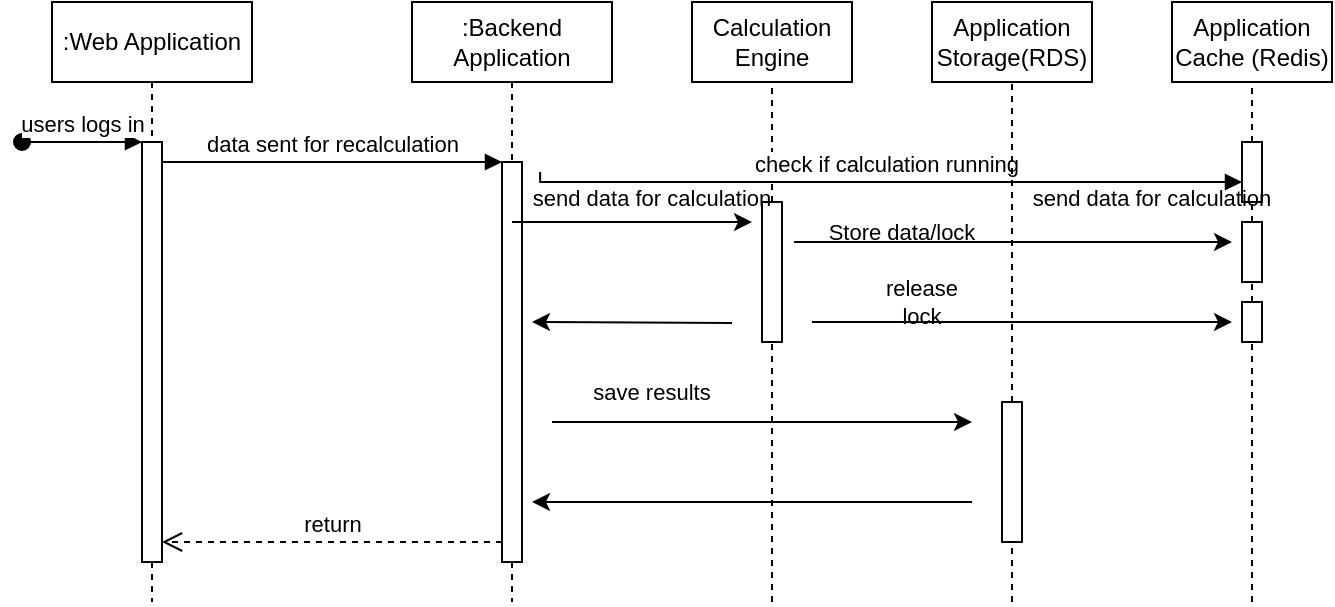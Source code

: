 <mxfile version="20.8.1" type="device"><diagram name="Page-1" id="2YBvvXClWsGukQMizWep"><mxGraphModel dx="1434" dy="782" grid="1" gridSize="10" guides="1" tooltips="1" connect="1" arrows="1" fold="1" page="1" pageScale="1" pageWidth="850" pageHeight="1100" math="0" shadow="0"><root><mxCell id="0"/><mxCell id="1" parent="0"/><mxCell id="aW0X0QS1PiBA-mKkojBQ-3" value="" style="endArrow=none;dashed=1;html=1;rounded=0;startArrow=none;" edge="1" parent="1" source="aW0X0QS1PiBA-mKkojBQ-2"><mxGeometry width="50" height="50" relative="1" as="geometry"><mxPoint x="400" y="340" as="sourcePoint"/><mxPoint x="400" y="80" as="targetPoint"/></mxGeometry></mxCell><mxCell id="aM9ryv3xv72pqoxQDRHE-1" value=":Web Application" style="shape=umlLifeline;perimeter=lifelinePerimeter;whiteSpace=wrap;html=1;container=0;dropTarget=0;collapsible=0;recursiveResize=0;outlineConnect=0;portConstraint=eastwest;newEdgeStyle={&quot;edgeStyle&quot;:&quot;elbowEdgeStyle&quot;,&quot;elbow&quot;:&quot;vertical&quot;,&quot;curved&quot;:0,&quot;rounded&quot;:0};" parent="1" vertex="1"><mxGeometry x="40" y="40" width="100" height="300" as="geometry"/></mxCell><mxCell id="aM9ryv3xv72pqoxQDRHE-2" value="" style="html=1;points=[];perimeter=orthogonalPerimeter;outlineConnect=0;targetShapes=umlLifeline;portConstraint=eastwest;newEdgeStyle={&quot;edgeStyle&quot;:&quot;elbowEdgeStyle&quot;,&quot;elbow&quot;:&quot;vertical&quot;,&quot;curved&quot;:0,&quot;rounded&quot;:0};" parent="aM9ryv3xv72pqoxQDRHE-1" vertex="1"><mxGeometry x="45" y="70" width="10" height="210" as="geometry"/></mxCell><mxCell id="aM9ryv3xv72pqoxQDRHE-3" value="users logs in " style="html=1;verticalAlign=bottom;startArrow=oval;endArrow=block;startSize=8;edgeStyle=elbowEdgeStyle;elbow=vertical;curved=0;rounded=0;" parent="aM9ryv3xv72pqoxQDRHE-1" target="aM9ryv3xv72pqoxQDRHE-2" edge="1"><mxGeometry relative="1" as="geometry"><mxPoint x="-15" y="70" as="sourcePoint"/></mxGeometry></mxCell><mxCell id="aM9ryv3xv72pqoxQDRHE-5" value=":Backend Application" style="shape=umlLifeline;perimeter=lifelinePerimeter;whiteSpace=wrap;html=1;container=0;dropTarget=0;collapsible=0;recursiveResize=0;outlineConnect=0;portConstraint=eastwest;newEdgeStyle={&quot;edgeStyle&quot;:&quot;elbowEdgeStyle&quot;,&quot;elbow&quot;:&quot;vertical&quot;,&quot;curved&quot;:0,&quot;rounded&quot;:0};" parent="1" vertex="1"><mxGeometry x="220" y="40" width="100" height="300" as="geometry"/></mxCell><mxCell id="aM9ryv3xv72pqoxQDRHE-6" value="" style="html=1;points=[];perimeter=orthogonalPerimeter;outlineConnect=0;targetShapes=umlLifeline;portConstraint=eastwest;newEdgeStyle={&quot;edgeStyle&quot;:&quot;elbowEdgeStyle&quot;,&quot;elbow&quot;:&quot;vertical&quot;,&quot;curved&quot;:0,&quot;rounded&quot;:0};" parent="aM9ryv3xv72pqoxQDRHE-5" vertex="1"><mxGeometry x="45" y="80" width="10" height="200" as="geometry"/></mxCell><mxCell id="aM9ryv3xv72pqoxQDRHE-7" value="data sent for recalculation" style="html=1;verticalAlign=bottom;endArrow=block;edgeStyle=elbowEdgeStyle;elbow=vertical;curved=0;rounded=0;" parent="1" source="aM9ryv3xv72pqoxQDRHE-2" target="aM9ryv3xv72pqoxQDRHE-6" edge="1"><mxGeometry relative="1" as="geometry"><mxPoint x="195" y="130" as="sourcePoint"/><Array as="points"><mxPoint x="180" y="120"/></Array></mxGeometry></mxCell><mxCell id="aM9ryv3xv72pqoxQDRHE-8" value="return" style="html=1;verticalAlign=bottom;endArrow=open;dashed=1;endSize=8;edgeStyle=elbowEdgeStyle;elbow=vertical;curved=0;rounded=0;" parent="1" source="aM9ryv3xv72pqoxQDRHE-6" target="aM9ryv3xv72pqoxQDRHE-2" edge="1"><mxGeometry relative="1" as="geometry"><mxPoint x="195" y="205" as="targetPoint"/><Array as="points"><mxPoint x="220" y="310"/><mxPoint x="190" y="280"/></Array></mxGeometry></mxCell><mxCell id="aM9ryv3xv72pqoxQDRHE-9" value="check if calculation running" style="html=1;verticalAlign=bottom;endArrow=block;edgeStyle=elbowEdgeStyle;elbow=vertical;curved=0;rounded=0;startArrow=none;exitX=0.171;exitY=-0.167;exitDx=0;exitDy=0;exitPerimeter=0;" parent="1" source="aW0X0QS1PiBA-mKkojBQ-11" target="aM9ryv3xv72pqoxQDRHE-4" edge="1"><mxGeometry relative="1" as="geometry"><mxPoint x="280" y="130" as="sourcePoint"/><Array as="points"><mxPoint x="510" y="130"/><mxPoint x="300" y="160"/></Array><mxPoint x="620" y="140" as="targetPoint"/></mxGeometry></mxCell><mxCell id="aW0X0QS1PiBA-mKkojBQ-1" value="Calculation Engine" style="rounded=0;whiteSpace=wrap;html=1;" vertex="1" parent="1"><mxGeometry x="360" y="40" width="80" height="40" as="geometry"/></mxCell><mxCell id="aW0X0QS1PiBA-mKkojBQ-4" value="" style="endArrow=none;dashed=1;html=1;rounded=0;" edge="1" parent="1" target="aW0X0QS1PiBA-mKkojBQ-2"><mxGeometry width="50" height="50" relative="1" as="geometry"><mxPoint x="400" y="340" as="sourcePoint"/><mxPoint x="400" y="80" as="targetPoint"/></mxGeometry></mxCell><mxCell id="aW0X0QS1PiBA-mKkojBQ-2" value="" style="html=1;points=[];perimeter=orthogonalPerimeter;outlineConnect=0;targetShapes=umlLifeline;portConstraint=eastwest;newEdgeStyle={&quot;edgeStyle&quot;:&quot;elbowEdgeStyle&quot;,&quot;elbow&quot;:&quot;vertical&quot;,&quot;curved&quot;:0,&quot;rounded&quot;:0};" vertex="1" parent="1"><mxGeometry x="395" y="140" width="10" height="70" as="geometry"/></mxCell><mxCell id="aW0X0QS1PiBA-mKkojBQ-5" value="Application Storage(RDS)" style="rounded=0;whiteSpace=wrap;html=1;" vertex="1" parent="1"><mxGeometry x="480" y="40" width="80" height="40" as="geometry"/></mxCell><mxCell id="aW0X0QS1PiBA-mKkojBQ-6" value="Application Cache (Redis)" style="rounded=0;whiteSpace=wrap;html=1;" vertex="1" parent="1"><mxGeometry x="600" y="40" width="80" height="40" as="geometry"/></mxCell><mxCell id="aW0X0QS1PiBA-mKkojBQ-8" value="" style="endArrow=none;dashed=1;html=1;rounded=0;startArrow=none;" edge="1" parent="1" source="aM9ryv3xv72pqoxQDRHE-4"><mxGeometry width="50" height="50" relative="1" as="geometry"><mxPoint x="640" y="430" as="sourcePoint"/><mxPoint x="640" y="80" as="targetPoint"/></mxGeometry></mxCell><mxCell id="aW0X0QS1PiBA-mKkojBQ-9" value="" style="endArrow=none;dashed=1;html=1;rounded=0;startArrow=none;" edge="1" parent="1" source="aW0X0QS1PiBA-mKkojBQ-15" target="aM9ryv3xv72pqoxQDRHE-4"><mxGeometry width="50" height="50" relative="1" as="geometry"><mxPoint x="640" y="430" as="sourcePoint"/><mxPoint x="640" y="80" as="targetPoint"/></mxGeometry></mxCell><mxCell id="aM9ryv3xv72pqoxQDRHE-4" value="" style="html=1;points=[];perimeter=orthogonalPerimeter;outlineConnect=0;targetShapes=umlLifeline;portConstraint=eastwest;newEdgeStyle={&quot;edgeStyle&quot;:&quot;elbowEdgeStyle&quot;,&quot;elbow&quot;:&quot;vertical&quot;,&quot;curved&quot;:0,&quot;rounded&quot;:0};" parent="1" vertex="1"><mxGeometry x="635" y="110" width="10" height="30" as="geometry"/></mxCell><mxCell id="aW0X0QS1PiBA-mKkojBQ-10" value="" style="endArrow=classic;html=1;rounded=0;" edge="1" parent="1" source="aM9ryv3xv72pqoxQDRHE-5"><mxGeometry width="50" height="50" relative="1" as="geometry"><mxPoint x="300" y="200" as="sourcePoint"/><mxPoint x="390" y="150" as="targetPoint"/></mxGeometry></mxCell><mxCell id="aW0X0QS1PiBA-mKkojBQ-12" value="" style="html=1;verticalAlign=bottom;endArrow=none;edgeStyle=elbowEdgeStyle;elbow=vertical;curved=0;rounded=0;" edge="1" parent="1" target="aW0X0QS1PiBA-mKkojBQ-11"><mxGeometry relative="1" as="geometry"><mxPoint x="280" y="130" as="sourcePoint"/><Array as="points"/><mxPoint x="635" y="130" as="targetPoint"/></mxGeometry></mxCell><mxCell id="aW0X0QS1PiBA-mKkojBQ-11" value="&lt;div style=&quot;font-size: 11px;&quot;&gt;&lt;font style=&quot;font-size: 11px;&quot;&gt;send data for calculation&lt;/font&gt;&lt;/div&gt;&lt;div style=&quot;font-size: 11px;&quot;&gt;&lt;font style=&quot;font-size: 11px;&quot;&gt;&lt;br&gt;&lt;/font&gt;&lt;/div&gt;" style="text;html=1;strokeColor=none;fillColor=none;align=center;verticalAlign=middle;whiteSpace=wrap;rounded=0;" vertex="1" parent="1"><mxGeometry x="255" y="130" width="170" height="30" as="geometry"/></mxCell><mxCell id="aW0X0QS1PiBA-mKkojBQ-13" value="" style="endArrow=classic;html=1;rounded=0;fontSize=11;" edge="1" parent="1"><mxGeometry width="50" height="50" relative="1" as="geometry"><mxPoint x="380" y="200.5" as="sourcePoint"/><mxPoint x="280" y="200" as="targetPoint"/></mxGeometry></mxCell><mxCell id="aW0X0QS1PiBA-mKkojBQ-14" value="" style="endArrow=none;dashed=1;html=1;rounded=0;fontSize=11;entryX=0.5;entryY=1;entryDx=0;entryDy=0;startArrow=none;" edge="1" parent="1" source="aW0X0QS1PiBA-mKkojBQ-25" target="aW0X0QS1PiBA-mKkojBQ-5"><mxGeometry width="50" height="50" relative="1" as="geometry"><mxPoint x="520" y="440" as="sourcePoint"/><mxPoint x="550" y="290" as="targetPoint"/></mxGeometry></mxCell><mxCell id="aW0X0QS1PiBA-mKkojBQ-16" value="" style="endArrow=none;dashed=1;html=1;rounded=0;startArrow=none;" edge="1" parent="1" source="aW0X0QS1PiBA-mKkojBQ-21" target="aW0X0QS1PiBA-mKkojBQ-15"><mxGeometry width="50" height="50" relative="1" as="geometry"><mxPoint x="640" y="430" as="sourcePoint"/><mxPoint x="640" y="140" as="targetPoint"/></mxGeometry></mxCell><mxCell id="aW0X0QS1PiBA-mKkojBQ-15" value="" style="html=1;points=[];perimeter=orthogonalPerimeter;outlineConnect=0;targetShapes=umlLifeline;portConstraint=eastwest;newEdgeStyle={&quot;edgeStyle&quot;:&quot;elbowEdgeStyle&quot;,&quot;elbow&quot;:&quot;vertical&quot;,&quot;curved&quot;:0,&quot;rounded&quot;:0};" vertex="1" parent="1"><mxGeometry x="635" y="150" width="10" height="30" as="geometry"/></mxCell><mxCell id="aW0X0QS1PiBA-mKkojBQ-17" value="" style="endArrow=classic;html=1;rounded=0;fontSize=11;exitX=0.918;exitY=1;exitDx=0;exitDy=0;exitPerimeter=0;" edge="1" parent="1" source="aW0X0QS1PiBA-mKkojBQ-11"><mxGeometry width="50" height="50" relative="1" as="geometry"><mxPoint x="400" y="420" as="sourcePoint"/><mxPoint x="630" y="160" as="targetPoint"/></mxGeometry></mxCell><mxCell id="aW0X0QS1PiBA-mKkojBQ-18" value="&lt;div style=&quot;font-size: 11px;&quot;&gt;&lt;font style=&quot;font-size: 11px;&quot;&gt;send data for calculation&lt;/font&gt;&lt;/div&gt;&lt;div style=&quot;font-size: 11px;&quot;&gt;&lt;font style=&quot;font-size: 11px;&quot;&gt;&lt;br&gt;&lt;/font&gt;&lt;/div&gt;" style="text;html=1;strokeColor=none;fillColor=none;align=center;verticalAlign=middle;whiteSpace=wrap;rounded=0;fontSize=11;" vertex="1" parent="1"><mxGeometry x="505" y="130" width="170" height="30" as="geometry"/></mxCell><mxCell id="aW0X0QS1PiBA-mKkojBQ-20" value="Store data/lock" style="text;html=1;strokeColor=none;fillColor=none;align=center;verticalAlign=middle;whiteSpace=wrap;rounded=0;fontSize=11;" vertex="1" parent="1"><mxGeometry x="410" y="140" width="110" height="30" as="geometry"/></mxCell><mxCell id="aW0X0QS1PiBA-mKkojBQ-22" value="" style="endArrow=none;dashed=1;html=1;rounded=0;" edge="1" parent="1" target="aW0X0QS1PiBA-mKkojBQ-21"><mxGeometry width="50" height="50" relative="1" as="geometry"><mxPoint x="640" y="340" as="sourcePoint"/><mxPoint x="640" y="180" as="targetPoint"/></mxGeometry></mxCell><mxCell id="aW0X0QS1PiBA-mKkojBQ-21" value="" style="html=1;points=[];perimeter=orthogonalPerimeter;outlineConnect=0;targetShapes=umlLifeline;portConstraint=eastwest;newEdgeStyle={&quot;edgeStyle&quot;:&quot;elbowEdgeStyle&quot;,&quot;elbow&quot;:&quot;vertical&quot;,&quot;curved&quot;:0,&quot;rounded&quot;:0};" vertex="1" parent="1"><mxGeometry x="635" y="190" width="10" height="20" as="geometry"/></mxCell><mxCell id="aW0X0QS1PiBA-mKkojBQ-23" value="" style="endArrow=classic;html=1;rounded=0;fontSize=11;" edge="1" parent="1"><mxGeometry width="50" height="50" relative="1" as="geometry"><mxPoint x="420" y="200" as="sourcePoint"/><mxPoint x="630" y="200" as="targetPoint"/></mxGeometry></mxCell><mxCell id="aW0X0QS1PiBA-mKkojBQ-24" value="release lock" style="text;html=1;strokeColor=none;fillColor=none;align=center;verticalAlign=middle;whiteSpace=wrap;rounded=0;fontSize=11;" vertex="1" parent="1"><mxGeometry x="445" y="175" width="60" height="30" as="geometry"/></mxCell><mxCell id="aW0X0QS1PiBA-mKkojBQ-26" value="" style="endArrow=none;dashed=1;html=1;rounded=0;fontSize=11;entryX=0.5;entryY=1;entryDx=0;entryDy=0;" edge="1" parent="1" target="aW0X0QS1PiBA-mKkojBQ-25"><mxGeometry width="50" height="50" relative="1" as="geometry"><mxPoint x="520" y="340" as="sourcePoint"/><mxPoint x="520" y="80" as="targetPoint"/></mxGeometry></mxCell><mxCell id="aW0X0QS1PiBA-mKkojBQ-25" value="" style="html=1;points=[];perimeter=orthogonalPerimeter;outlineConnect=0;targetShapes=umlLifeline;portConstraint=eastwest;newEdgeStyle={&quot;edgeStyle&quot;:&quot;elbowEdgeStyle&quot;,&quot;elbow&quot;:&quot;vertical&quot;,&quot;curved&quot;:0,&quot;rounded&quot;:0};" vertex="1" parent="1"><mxGeometry x="515" y="240" width="10" height="70" as="geometry"/></mxCell><mxCell id="aW0X0QS1PiBA-mKkojBQ-27" value="" style="endArrow=classic;html=1;rounded=0;fontSize=11;" edge="1" parent="1"><mxGeometry width="50" height="50" relative="1" as="geometry"><mxPoint x="290" y="250" as="sourcePoint"/><mxPoint x="500" y="250" as="targetPoint"/></mxGeometry></mxCell><mxCell id="aW0X0QS1PiBA-mKkojBQ-28" value="" style="endArrow=classic;html=1;rounded=0;fontSize=11;" edge="1" parent="1"><mxGeometry width="50" height="50" relative="1" as="geometry"><mxPoint x="500" y="290" as="sourcePoint"/><mxPoint x="280" y="290" as="targetPoint"/></mxGeometry></mxCell><mxCell id="aW0X0QS1PiBA-mKkojBQ-29" value="save results" style="text;html=1;strokeColor=none;fillColor=none;align=center;verticalAlign=middle;whiteSpace=wrap;rounded=0;fontSize=11;" vertex="1" parent="1"><mxGeometry x="290" y="220" width="100" height="30" as="geometry"/></mxCell></root></mxGraphModel></diagram></mxfile>